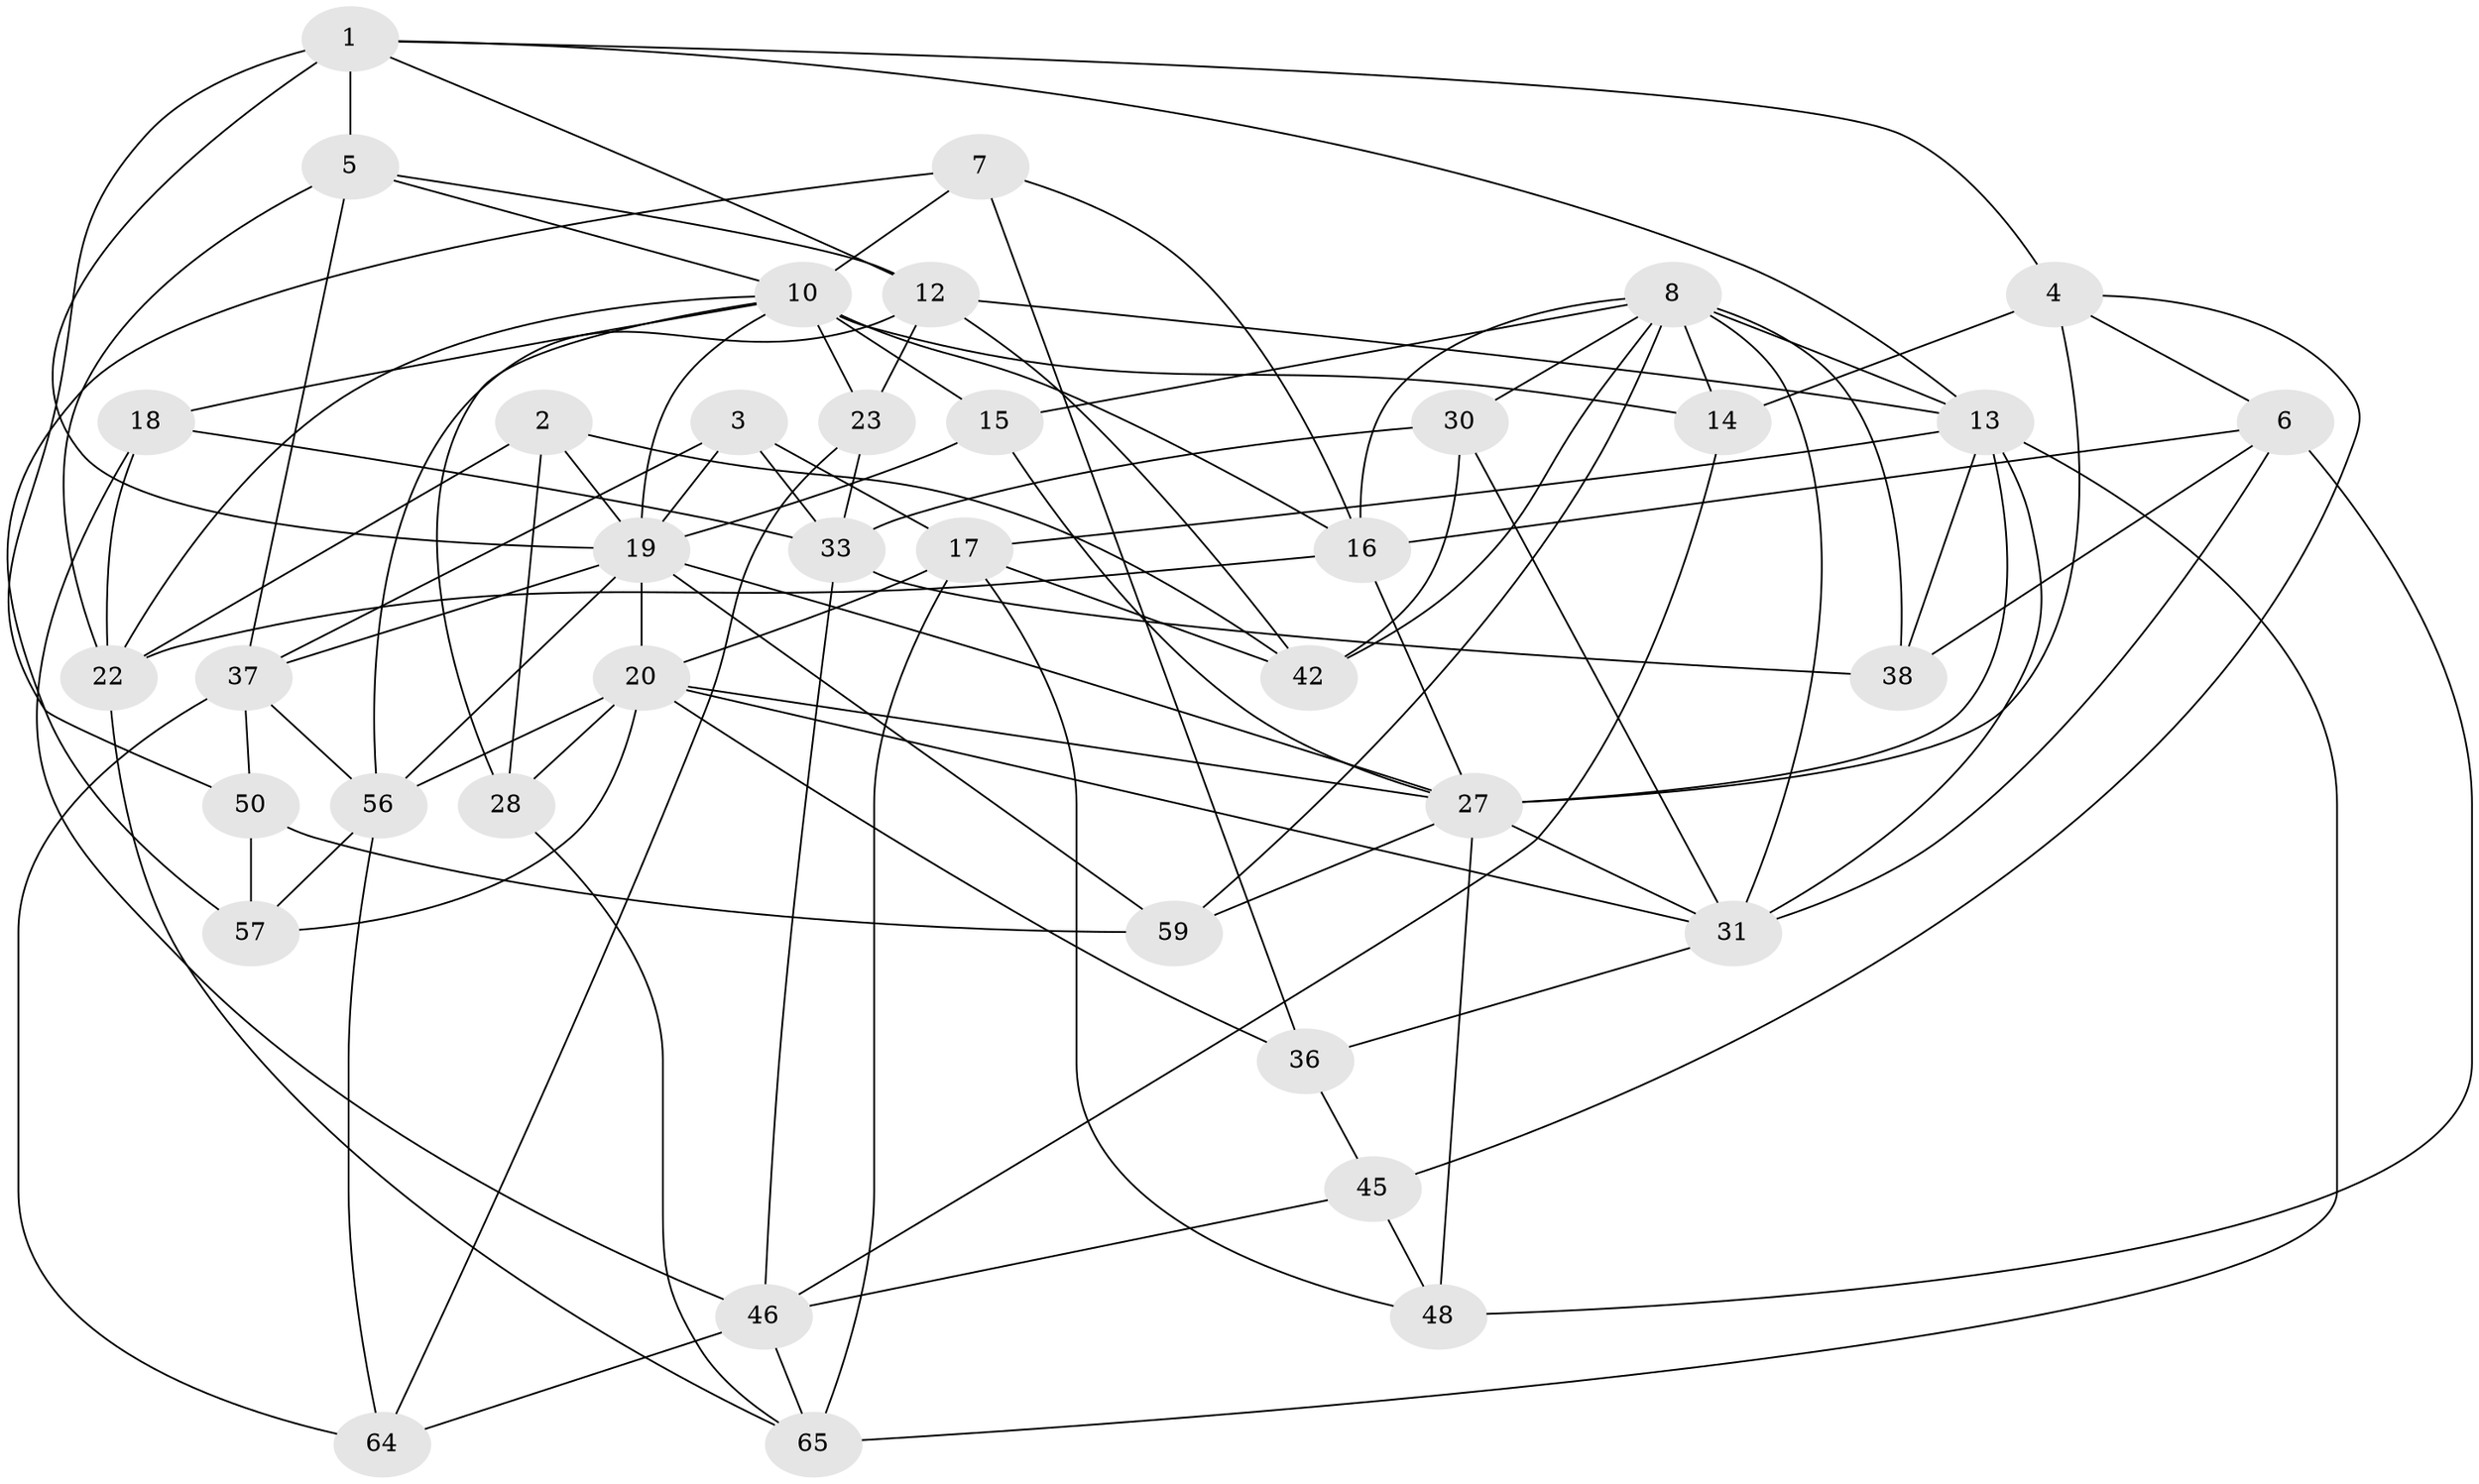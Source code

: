 // original degree distribution, {4: 1.0}
// Generated by graph-tools (version 1.1) at 2025/16/03/09/25 04:16:15]
// undirected, 38 vertices, 104 edges
graph export_dot {
graph [start="1"]
  node [color=gray90,style=filled];
  1 [super="+24+34"];
  2;
  3;
  4 [super="+9"];
  5 [super="+61"];
  6 [super="+66"];
  7;
  8 [super="+21+39+55"];
  10 [super="+11+35"];
  12 [super="+40"];
  13 [super="+49+70"];
  14 [super="+73"];
  15 [super="+29"];
  16 [super="+41"];
  17 [super="+32"];
  18;
  19 [super="+60+47+26"];
  20 [super="+25+53"];
  22 [super="+77"];
  23;
  27 [super="+52+67"];
  28;
  30;
  31 [super="+63+68"];
  33 [super="+51"];
  36;
  37 [super="+43"];
  38;
  42 [super="+62"];
  45;
  46 [super="+75"];
  48;
  50;
  56 [super="+58"];
  57;
  59;
  64;
  65 [super="+69"];
  1 -- 4;
  1 -- 19 [weight=2];
  1 -- 13;
  1 -- 50;
  1 -- 12;
  1 -- 5 [weight=2];
  2 -- 28;
  2 -- 22;
  2 -- 19;
  2 -- 42;
  3 -- 37;
  3 -- 19;
  3 -- 33;
  3 -- 17;
  4 -- 45;
  4 -- 6;
  4 -- 14 [weight=2];
  4 -- 27;
  5 -- 12;
  5 -- 22;
  5 -- 10;
  5 -- 37;
  6 -- 31 [weight=2];
  6 -- 38;
  6 -- 16;
  6 -- 48;
  7 -- 57;
  7 -- 36;
  7 -- 16;
  7 -- 10;
  8 -- 38;
  8 -- 16;
  8 -- 13;
  8 -- 14 [weight=2];
  8 -- 15;
  8 -- 59;
  8 -- 30;
  8 -- 31;
  8 -- 42;
  10 -- 28;
  10 -- 18;
  10 -- 23;
  10 -- 22;
  10 -- 15 [weight=3];
  10 -- 14;
  10 -- 16;
  10 -- 19;
  12 -- 56;
  12 -- 42;
  12 -- 23;
  12 -- 13;
  13 -- 17;
  13 -- 38;
  13 -- 65;
  13 -- 31;
  13 -- 27;
  14 -- 46;
  15 -- 19;
  15 -- 27;
  16 -- 22;
  16 -- 27;
  17 -- 42 [weight=2];
  17 -- 20;
  17 -- 48;
  17 -- 65 [weight=2];
  18 -- 46;
  18 -- 33;
  18 -- 22;
  19 -- 27 [weight=2];
  19 -- 20;
  19 -- 37;
  19 -- 59;
  19 -- 56;
  20 -- 36;
  20 -- 56;
  20 -- 28;
  20 -- 31;
  20 -- 57;
  20 -- 27;
  22 -- 65;
  23 -- 64;
  23 -- 33;
  27 -- 48;
  27 -- 59;
  27 -- 31;
  28 -- 65;
  30 -- 31;
  30 -- 33;
  30 -- 42;
  31 -- 36;
  33 -- 38;
  33 -- 46;
  36 -- 45;
  37 -- 64;
  37 -- 50;
  37 -- 56;
  45 -- 48;
  45 -- 46;
  46 -- 65;
  46 -- 64;
  50 -- 59;
  50 -- 57;
  56 -- 57;
  56 -- 64;
}

